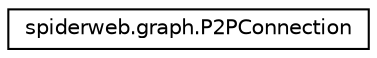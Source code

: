digraph G
{
  edge [fontname="Helvetica",fontsize="10",labelfontname="Helvetica",labelfontsize="10"];
  node [fontname="Helvetica",fontsize="10",shape=record];
  rankdir=LR;
  Node1 [label="spiderweb.graph.P2PConnection",height=0.2,width=0.4,color="black", fillcolor="white", style="filled",URL="$classspiderweb_1_1graph_1_1_p2_p_connection.html"];
}
